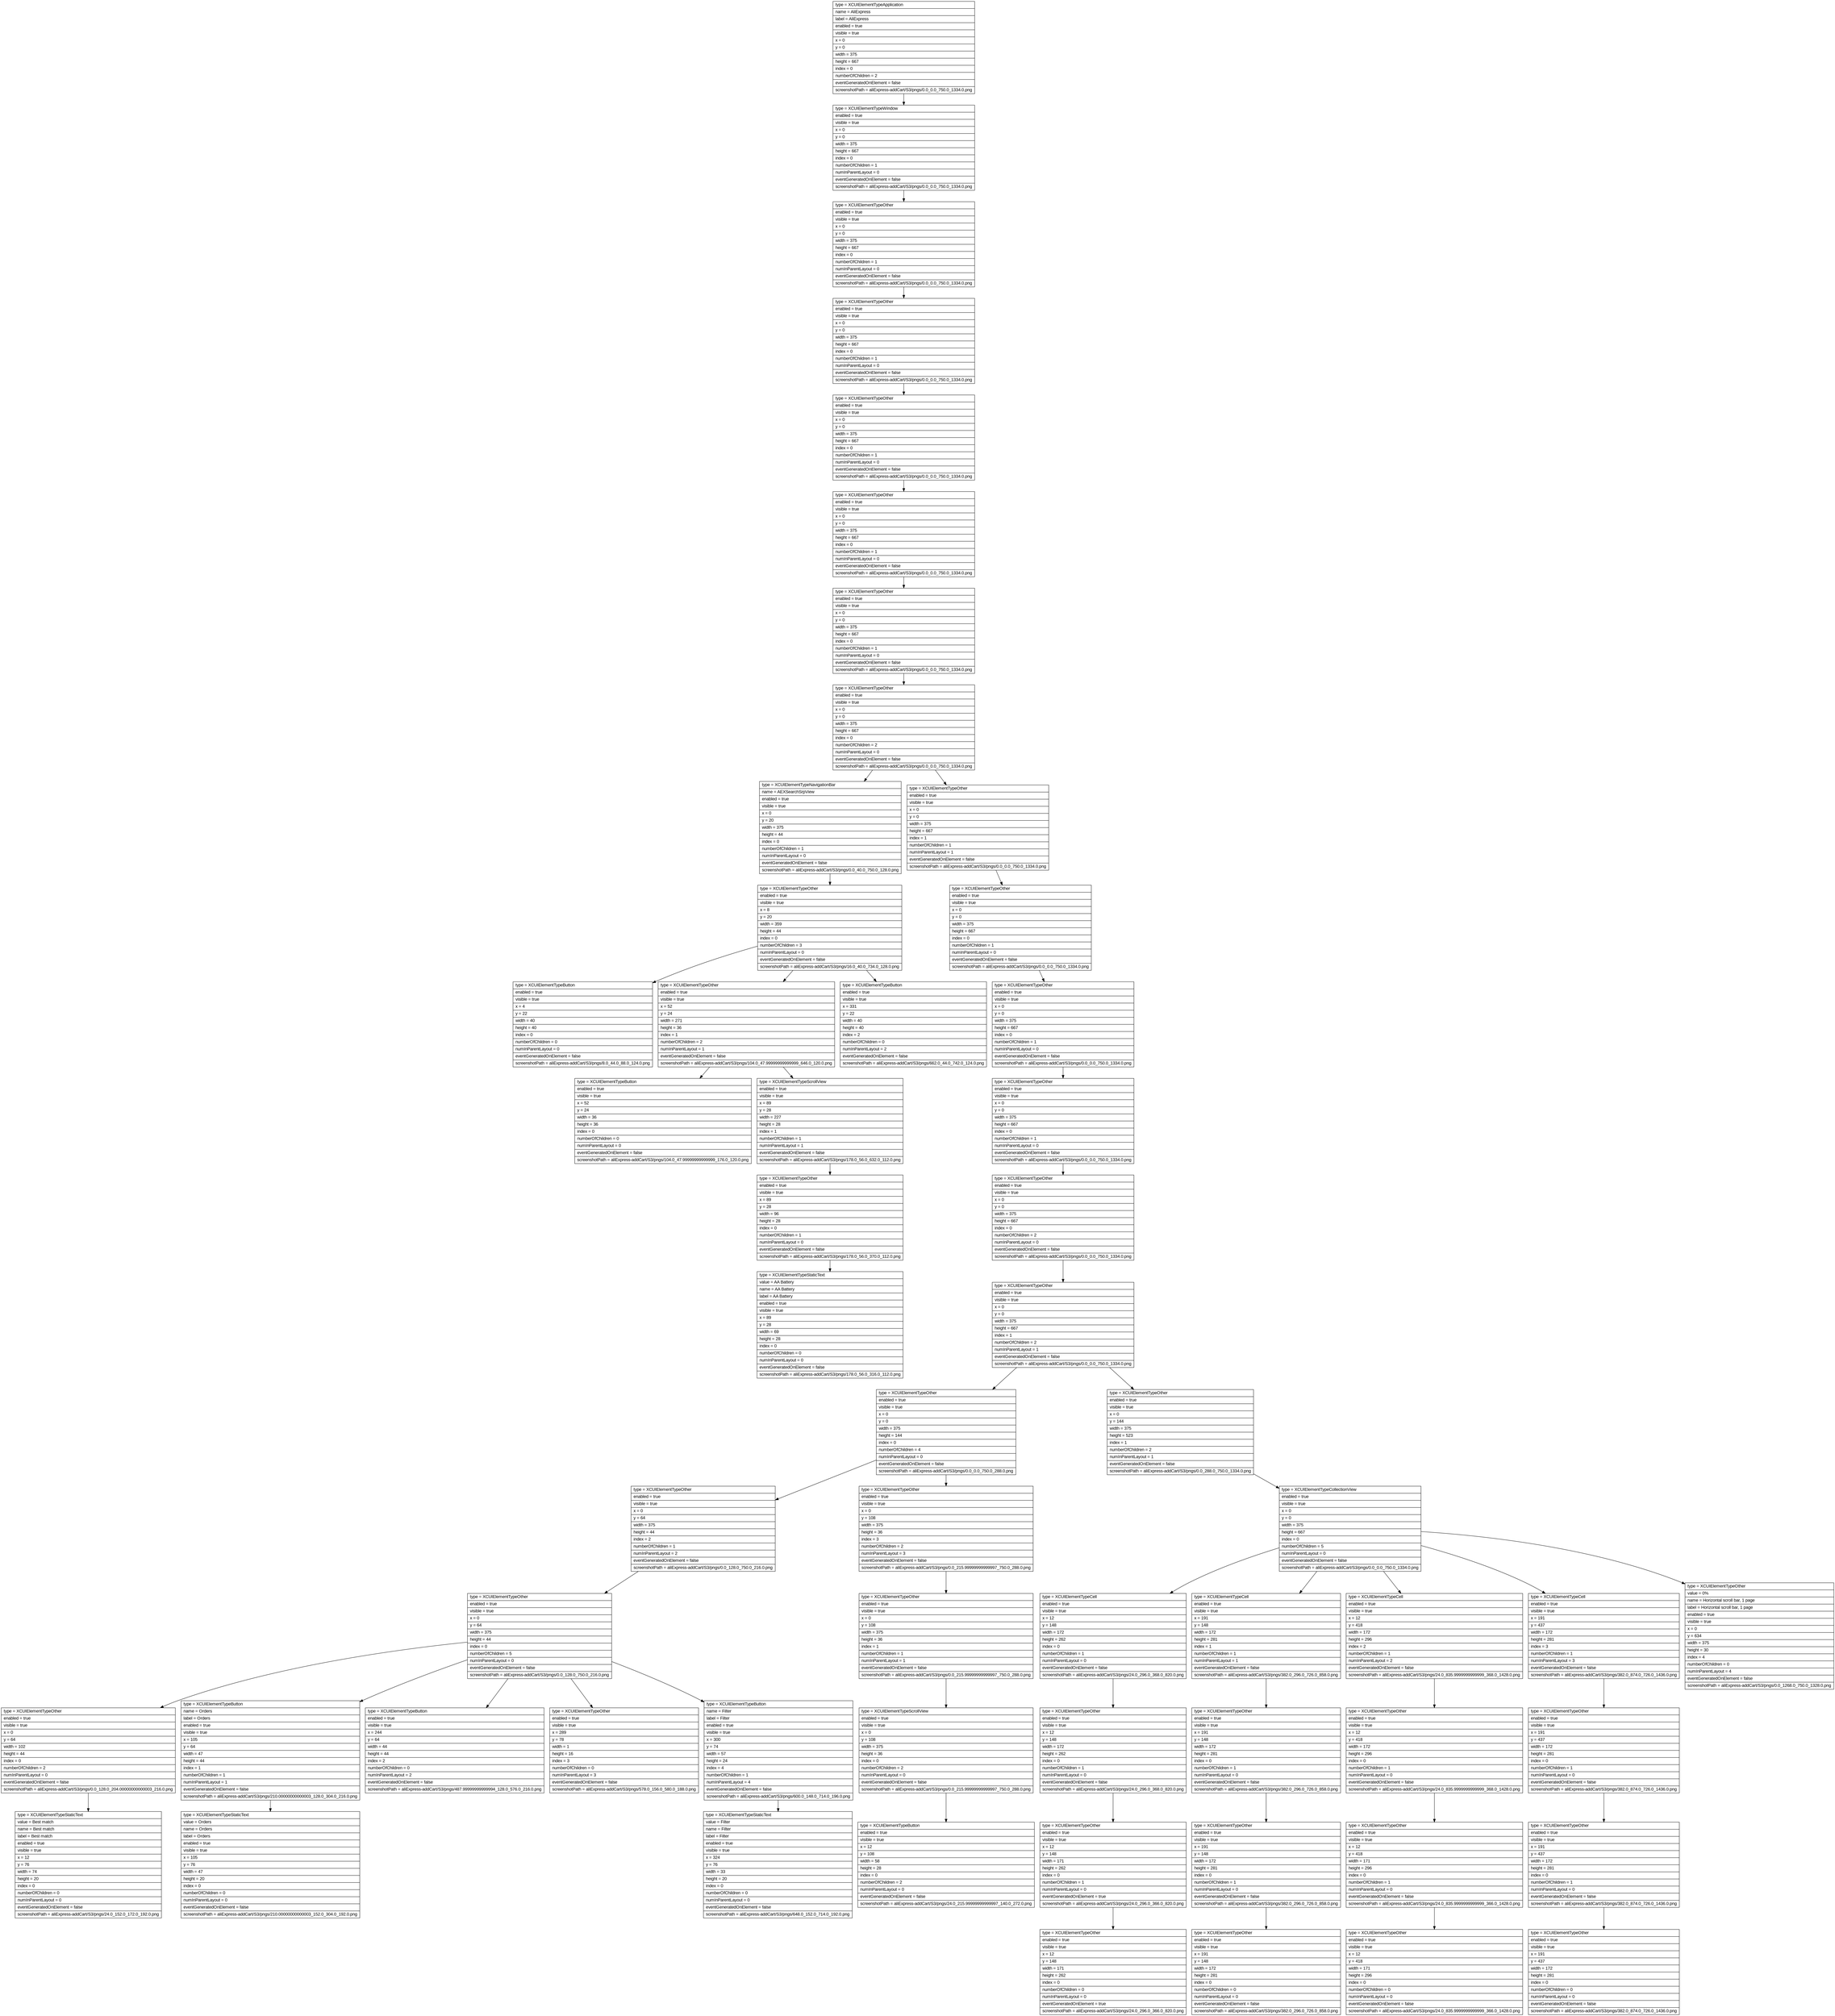 digraph Layout {

	node [shape=record fontname=Arial];

	0	[label="{type = XCUIElementTypeApplication\l|name = AliExpress\l|label = AliExpress\l|enabled = true\l|visible = true\l|x = 0\l|y = 0\l|width = 375\l|height = 667\l|index = 0\l|numberOfChildren = 2\l|eventGeneratedOnElement = false \l|screenshotPath = aliExpress-addCart/S3/pngs/0.0_0.0_750.0_1334.0.png\l}"]
	1	[label="{type = XCUIElementTypeWindow\l|enabled = true\l|visible = true\l|x = 0\l|y = 0\l|width = 375\l|height = 667\l|index = 0\l|numberOfChildren = 1\l|numInParentLayout = 0\l|eventGeneratedOnElement = false \l|screenshotPath = aliExpress-addCart/S3/pngs/0.0_0.0_750.0_1334.0.png\l}"]
	2	[label="{type = XCUIElementTypeOther\l|enabled = true\l|visible = true\l|x = 0\l|y = 0\l|width = 375\l|height = 667\l|index = 0\l|numberOfChildren = 1\l|numInParentLayout = 0\l|eventGeneratedOnElement = false \l|screenshotPath = aliExpress-addCart/S3/pngs/0.0_0.0_750.0_1334.0.png\l}"]
	3	[label="{type = XCUIElementTypeOther\l|enabled = true\l|visible = true\l|x = 0\l|y = 0\l|width = 375\l|height = 667\l|index = 0\l|numberOfChildren = 1\l|numInParentLayout = 0\l|eventGeneratedOnElement = false \l|screenshotPath = aliExpress-addCart/S3/pngs/0.0_0.0_750.0_1334.0.png\l}"]
	4	[label="{type = XCUIElementTypeOther\l|enabled = true\l|visible = true\l|x = 0\l|y = 0\l|width = 375\l|height = 667\l|index = 0\l|numberOfChildren = 1\l|numInParentLayout = 0\l|eventGeneratedOnElement = false \l|screenshotPath = aliExpress-addCart/S3/pngs/0.0_0.0_750.0_1334.0.png\l}"]
	5	[label="{type = XCUIElementTypeOther\l|enabled = true\l|visible = true\l|x = 0\l|y = 0\l|width = 375\l|height = 667\l|index = 0\l|numberOfChildren = 1\l|numInParentLayout = 0\l|eventGeneratedOnElement = false \l|screenshotPath = aliExpress-addCart/S3/pngs/0.0_0.0_750.0_1334.0.png\l}"]
	6	[label="{type = XCUIElementTypeOther\l|enabled = true\l|visible = true\l|x = 0\l|y = 0\l|width = 375\l|height = 667\l|index = 0\l|numberOfChildren = 1\l|numInParentLayout = 0\l|eventGeneratedOnElement = false \l|screenshotPath = aliExpress-addCart/S3/pngs/0.0_0.0_750.0_1334.0.png\l}"]
	7	[label="{type = XCUIElementTypeOther\l|enabled = true\l|visible = true\l|x = 0\l|y = 0\l|width = 375\l|height = 667\l|index = 0\l|numberOfChildren = 2\l|numInParentLayout = 0\l|eventGeneratedOnElement = false \l|screenshotPath = aliExpress-addCart/S3/pngs/0.0_0.0_750.0_1334.0.png\l}"]
	8	[label="{type = XCUIElementTypeNavigationBar\l|name = AEXSearchSrpView\l|enabled = true\l|visible = true\l|x = 0\l|y = 20\l|width = 375\l|height = 44\l|index = 0\l|numberOfChildren = 1\l|numInParentLayout = 0\l|eventGeneratedOnElement = false \l|screenshotPath = aliExpress-addCart/S3/pngs/0.0_40.0_750.0_128.0.png\l}"]
	9	[label="{type = XCUIElementTypeOther\l|enabled = true\l|visible = true\l|x = 0\l|y = 0\l|width = 375\l|height = 667\l|index = 1\l|numberOfChildren = 1\l|numInParentLayout = 1\l|eventGeneratedOnElement = false \l|screenshotPath = aliExpress-addCart/S3/pngs/0.0_0.0_750.0_1334.0.png\l}"]
	10	[label="{type = XCUIElementTypeOther\l|enabled = true\l|visible = true\l|x = 8\l|y = 20\l|width = 359\l|height = 44\l|index = 0\l|numberOfChildren = 3\l|numInParentLayout = 0\l|eventGeneratedOnElement = false \l|screenshotPath = aliExpress-addCart/S3/pngs/16.0_40.0_734.0_128.0.png\l}"]
	11	[label="{type = XCUIElementTypeOther\l|enabled = true\l|visible = true\l|x = 0\l|y = 0\l|width = 375\l|height = 667\l|index = 0\l|numberOfChildren = 1\l|numInParentLayout = 0\l|eventGeneratedOnElement = false \l|screenshotPath = aliExpress-addCart/S3/pngs/0.0_0.0_750.0_1334.0.png\l}"]
	12	[label="{type = XCUIElementTypeButton\l|enabled = true\l|visible = true\l|x = 4\l|y = 22\l|width = 40\l|height = 40\l|index = 0\l|numberOfChildren = 0\l|numInParentLayout = 0\l|eventGeneratedOnElement = false \l|screenshotPath = aliExpress-addCart/S3/pngs/8.0_44.0_88.0_124.0.png\l}"]
	13	[label="{type = XCUIElementTypeOther\l|enabled = true\l|visible = true\l|x = 52\l|y = 24\l|width = 271\l|height = 36\l|index = 1\l|numberOfChildren = 2\l|numInParentLayout = 1\l|eventGeneratedOnElement = false \l|screenshotPath = aliExpress-addCart/S3/pngs/104.0_47.99999999999999_646.0_120.0.png\l}"]
	14	[label="{type = XCUIElementTypeButton\l|enabled = true\l|visible = true\l|x = 331\l|y = 22\l|width = 40\l|height = 40\l|index = 2\l|numberOfChildren = 0\l|numInParentLayout = 2\l|eventGeneratedOnElement = false \l|screenshotPath = aliExpress-addCart/S3/pngs/662.0_44.0_742.0_124.0.png\l}"]
	15	[label="{type = XCUIElementTypeOther\l|enabled = true\l|visible = true\l|x = 0\l|y = 0\l|width = 375\l|height = 667\l|index = 0\l|numberOfChildren = 1\l|numInParentLayout = 0\l|eventGeneratedOnElement = false \l|screenshotPath = aliExpress-addCart/S3/pngs/0.0_0.0_750.0_1334.0.png\l}"]
	16	[label="{type = XCUIElementTypeButton\l|enabled = true\l|visible = true\l|x = 52\l|y = 24\l|width = 36\l|height = 36\l|index = 0\l|numberOfChildren = 0\l|numInParentLayout = 0\l|eventGeneratedOnElement = false \l|screenshotPath = aliExpress-addCart/S3/pngs/104.0_47.99999999999999_176.0_120.0.png\l}"]
	17	[label="{type = XCUIElementTypeScrollView\l|enabled = true\l|visible = true\l|x = 89\l|y = 28\l|width = 227\l|height = 28\l|index = 1\l|numberOfChildren = 1\l|numInParentLayout = 1\l|eventGeneratedOnElement = false \l|screenshotPath = aliExpress-addCart/S3/pngs/178.0_56.0_632.0_112.0.png\l}"]
	18	[label="{type = XCUIElementTypeOther\l|enabled = true\l|visible = true\l|x = 0\l|y = 0\l|width = 375\l|height = 667\l|index = 0\l|numberOfChildren = 1\l|numInParentLayout = 0\l|eventGeneratedOnElement = false \l|screenshotPath = aliExpress-addCart/S3/pngs/0.0_0.0_750.0_1334.0.png\l}"]
	19	[label="{type = XCUIElementTypeOther\l|enabled = true\l|visible = true\l|x = 89\l|y = 28\l|width = 96\l|height = 28\l|index = 0\l|numberOfChildren = 1\l|numInParentLayout = 0\l|eventGeneratedOnElement = false \l|screenshotPath = aliExpress-addCart/S3/pngs/178.0_56.0_370.0_112.0.png\l}"]
	20	[label="{type = XCUIElementTypeOther\l|enabled = true\l|visible = true\l|x = 0\l|y = 0\l|width = 375\l|height = 667\l|index = 0\l|numberOfChildren = 2\l|numInParentLayout = 0\l|eventGeneratedOnElement = false \l|screenshotPath = aliExpress-addCart/S3/pngs/0.0_0.0_750.0_1334.0.png\l}"]
	21	[label="{type = XCUIElementTypeStaticText\l|value = AA Battery\l|name = AA Battery\l|label = AA Battery\l|enabled = true\l|visible = true\l|x = 89\l|y = 28\l|width = 69\l|height = 28\l|index = 0\l|numberOfChildren = 0\l|numInParentLayout = 0\l|eventGeneratedOnElement = false \l|screenshotPath = aliExpress-addCart/S3/pngs/178.0_56.0_316.0_112.0.png\l}"]
	22	[label="{type = XCUIElementTypeOther\l|enabled = true\l|visible = true\l|x = 0\l|y = 0\l|width = 375\l|height = 667\l|index = 1\l|numberOfChildren = 2\l|numInParentLayout = 1\l|eventGeneratedOnElement = false \l|screenshotPath = aliExpress-addCart/S3/pngs/0.0_0.0_750.0_1334.0.png\l}"]
	23	[label="{type = XCUIElementTypeOther\l|enabled = true\l|visible = true\l|x = 0\l|y = 0\l|width = 375\l|height = 144\l|index = 0\l|numberOfChildren = 4\l|numInParentLayout = 0\l|eventGeneratedOnElement = false \l|screenshotPath = aliExpress-addCart/S3/pngs/0.0_0.0_750.0_288.0.png\l}"]
	24	[label="{type = XCUIElementTypeOther\l|enabled = true\l|visible = true\l|x = 0\l|y = 144\l|width = 375\l|height = 523\l|index = 1\l|numberOfChildren = 2\l|numInParentLayout = 1\l|eventGeneratedOnElement = false \l|screenshotPath = aliExpress-addCart/S3/pngs/0.0_288.0_750.0_1334.0.png\l}"]
	25	[label="{type = XCUIElementTypeOther\l|enabled = true\l|visible = true\l|x = 0\l|y = 64\l|width = 375\l|height = 44\l|index = 2\l|numberOfChildren = 1\l|numInParentLayout = 2\l|eventGeneratedOnElement = false \l|screenshotPath = aliExpress-addCart/S3/pngs/0.0_128.0_750.0_216.0.png\l}"]
	26	[label="{type = XCUIElementTypeOther\l|enabled = true\l|visible = true\l|x = 0\l|y = 108\l|width = 375\l|height = 36\l|index = 3\l|numberOfChildren = 2\l|numInParentLayout = 3\l|eventGeneratedOnElement = false \l|screenshotPath = aliExpress-addCart/S3/pngs/0.0_215.99999999999997_750.0_288.0.png\l}"]
	27	[label="{type = XCUIElementTypeCollectionView\l|enabled = true\l|visible = true\l|x = 0\l|y = 0\l|width = 375\l|height = 667\l|index = 0\l|numberOfChildren = 5\l|numInParentLayout = 0\l|eventGeneratedOnElement = false \l|screenshotPath = aliExpress-addCart/S3/pngs/0.0_0.0_750.0_1334.0.png\l}"]
	28	[label="{type = XCUIElementTypeOther\l|enabled = true\l|visible = true\l|x = 0\l|y = 64\l|width = 375\l|height = 44\l|index = 0\l|numberOfChildren = 5\l|numInParentLayout = 0\l|eventGeneratedOnElement = false \l|screenshotPath = aliExpress-addCart/S3/pngs/0.0_128.0_750.0_216.0.png\l}"]
	29	[label="{type = XCUIElementTypeOther\l|enabled = true\l|visible = true\l|x = 0\l|y = 108\l|width = 375\l|height = 36\l|index = 1\l|numberOfChildren = 1\l|numInParentLayout = 1\l|eventGeneratedOnElement = false \l|screenshotPath = aliExpress-addCart/S3/pngs/0.0_215.99999999999997_750.0_288.0.png\l}"]
	30	[label="{type = XCUIElementTypeCell\l|enabled = true\l|visible = true\l|x = 12\l|y = 148\l|width = 172\l|height = 262\l|index = 0\l|numberOfChildren = 1\l|numInParentLayout = 0\l|eventGeneratedOnElement = false \l|screenshotPath = aliExpress-addCart/S3/pngs/24.0_296.0_368.0_820.0.png\l}"]
	31	[label="{type = XCUIElementTypeCell\l|enabled = true\l|visible = true\l|x = 191\l|y = 148\l|width = 172\l|height = 281\l|index = 1\l|numberOfChildren = 1\l|numInParentLayout = 1\l|eventGeneratedOnElement = false \l|screenshotPath = aliExpress-addCart/S3/pngs/382.0_296.0_726.0_858.0.png\l}"]
	32	[label="{type = XCUIElementTypeCell\l|enabled = true\l|visible = true\l|x = 12\l|y = 418\l|width = 172\l|height = 296\l|index = 2\l|numberOfChildren = 1\l|numInParentLayout = 2\l|eventGeneratedOnElement = false \l|screenshotPath = aliExpress-addCart/S3/pngs/24.0_835.9999999999999_368.0_1428.0.png\l}"]
	33	[label="{type = XCUIElementTypeCell\l|enabled = true\l|visible = true\l|x = 191\l|y = 437\l|width = 172\l|height = 281\l|index = 3\l|numberOfChildren = 1\l|numInParentLayout = 3\l|eventGeneratedOnElement = false \l|screenshotPath = aliExpress-addCart/S3/pngs/382.0_874.0_726.0_1436.0.png\l}"]
	34	[label="{type = XCUIElementTypeOther\l|value = 0%\l|name = Horizontal scroll bar, 1 page\l|label = Horizontal scroll bar, 1 page\l|enabled = true\l|visible = true\l|x = 0\l|y = 634\l|width = 375\l|height = 30\l|index = 4\l|numberOfChildren = 0\l|numInParentLayout = 4\l|eventGeneratedOnElement = false \l|screenshotPath = aliExpress-addCart/S3/pngs/0.0_1268.0_750.0_1328.0.png\l}"]
	35	[label="{type = XCUIElementTypeOther\l|enabled = true\l|visible = true\l|x = 0\l|y = 64\l|width = 102\l|height = 44\l|index = 0\l|numberOfChildren = 2\l|numInParentLayout = 0\l|eventGeneratedOnElement = false \l|screenshotPath = aliExpress-addCart/S3/pngs/0.0_128.0_204.00000000000003_216.0.png\l}"]
	36	[label="{type = XCUIElementTypeButton\l|name = Orders\l|label = Orders\l|enabled = true\l|visible = true\l|x = 105\l|y = 64\l|width = 47\l|height = 44\l|index = 1\l|numberOfChildren = 1\l|numInParentLayout = 1\l|eventGeneratedOnElement = false \l|screenshotPath = aliExpress-addCart/S3/pngs/210.00000000000003_128.0_304.0_216.0.png\l}"]
	37	[label="{type = XCUIElementTypeButton\l|enabled = true\l|visible = true\l|x = 244\l|y = 64\l|width = 44\l|height = 44\l|index = 2\l|numberOfChildren = 0\l|numInParentLayout = 2\l|eventGeneratedOnElement = false \l|screenshotPath = aliExpress-addCart/S3/pngs/487.99999999999994_128.0_576.0_216.0.png\l}"]
	38	[label="{type = XCUIElementTypeOther\l|enabled = true\l|visible = true\l|x = 289\l|y = 78\l|width = 1\l|height = 16\l|index = 3\l|numberOfChildren = 0\l|numInParentLayout = 3\l|eventGeneratedOnElement = false \l|screenshotPath = aliExpress-addCart/S3/pngs/578.0_156.0_580.0_188.0.png\l}"]
	39	[label="{type = XCUIElementTypeButton\l|name = Filter\l|label = Filter\l|enabled = true\l|visible = true\l|x = 300\l|y = 74\l|width = 57\l|height = 24\l|index = 4\l|numberOfChildren = 1\l|numInParentLayout = 4\l|eventGeneratedOnElement = false \l|screenshotPath = aliExpress-addCart/S3/pngs/600.0_148.0_714.0_196.0.png\l}"]
	40	[label="{type = XCUIElementTypeScrollView\l|enabled = true\l|visible = true\l|x = 0\l|y = 108\l|width = 375\l|height = 36\l|index = 0\l|numberOfChildren = 2\l|numInParentLayout = 0\l|eventGeneratedOnElement = false \l|screenshotPath = aliExpress-addCart/S3/pngs/0.0_215.99999999999997_750.0_288.0.png\l}"]
	41	[label="{type = XCUIElementTypeOther\l|enabled = true\l|visible = true\l|x = 12\l|y = 148\l|width = 172\l|height = 262\l|index = 0\l|numberOfChildren = 1\l|numInParentLayout = 0\l|eventGeneratedOnElement = false \l|screenshotPath = aliExpress-addCart/S3/pngs/24.0_296.0_368.0_820.0.png\l}"]
	42	[label="{type = XCUIElementTypeOther\l|enabled = true\l|visible = true\l|x = 191\l|y = 148\l|width = 172\l|height = 281\l|index = 0\l|numberOfChildren = 1\l|numInParentLayout = 0\l|eventGeneratedOnElement = false \l|screenshotPath = aliExpress-addCart/S3/pngs/382.0_296.0_726.0_858.0.png\l}"]
	43	[label="{type = XCUIElementTypeOther\l|enabled = true\l|visible = true\l|x = 12\l|y = 418\l|width = 172\l|height = 296\l|index = 0\l|numberOfChildren = 1\l|numInParentLayout = 0\l|eventGeneratedOnElement = false \l|screenshotPath = aliExpress-addCart/S3/pngs/24.0_835.9999999999999_368.0_1428.0.png\l}"]
	44	[label="{type = XCUIElementTypeOther\l|enabled = true\l|visible = true\l|x = 191\l|y = 437\l|width = 172\l|height = 281\l|index = 0\l|numberOfChildren = 1\l|numInParentLayout = 0\l|eventGeneratedOnElement = false \l|screenshotPath = aliExpress-addCart/S3/pngs/382.0_874.0_726.0_1436.0.png\l}"]
	45	[label="{type = XCUIElementTypeStaticText\l|value = Best match\l|name = Best match\l|label = Best match\l|enabled = true\l|visible = true\l|x = 12\l|y = 76\l|width = 74\l|height = 20\l|index = 0\l|numberOfChildren = 0\l|numInParentLayout = 0\l|eventGeneratedOnElement = false \l|screenshotPath = aliExpress-addCart/S3/pngs/24.0_152.0_172.0_192.0.png\l}"]
	46	[label="{type = XCUIElementTypeStaticText\l|value = Orders\l|name = Orders\l|label = Orders\l|enabled = true\l|visible = true\l|x = 105\l|y = 76\l|width = 47\l|height = 20\l|index = 0\l|numberOfChildren = 0\l|numInParentLayout = 0\l|eventGeneratedOnElement = false \l|screenshotPath = aliExpress-addCart/S3/pngs/210.00000000000003_152.0_304.0_192.0.png\l}"]
	47	[label="{type = XCUIElementTypeStaticText\l|value = Filter\l|name = Filter\l|label = Filter\l|enabled = true\l|visible = true\l|x = 324\l|y = 76\l|width = 33\l|height = 20\l|index = 0\l|numberOfChildren = 0\l|numInParentLayout = 0\l|eventGeneratedOnElement = false \l|screenshotPath = aliExpress-addCart/S3/pngs/648.0_152.0_714.0_192.0.png\l}"]
	48	[label="{type = XCUIElementTypeButton\l|enabled = true\l|visible = true\l|x = 12\l|y = 108\l|width = 58\l|height = 28\l|index = 0\l|numberOfChildren = 2\l|numInParentLayout = 0\l|eventGeneratedOnElement = false \l|screenshotPath = aliExpress-addCart/S3/pngs/24.0_215.99999999999997_140.0_272.0.png\l}"]
	49	[label="{type = XCUIElementTypeOther\l|enabled = true\l|visible = true\l|x = 12\l|y = 148\l|width = 171\l|height = 262\l|index = 0\l|numberOfChildren = 1\l|numInParentLayout = 0\l|eventGeneratedOnElement = true \l|screenshotPath = aliExpress-addCart/S3/pngs/24.0_296.0_366.0_820.0.png\l}"]
	50	[label="{type = XCUIElementTypeOther\l|enabled = true\l|visible = true\l|x = 191\l|y = 148\l|width = 172\l|height = 281\l|index = 0\l|numberOfChildren = 1\l|numInParentLayout = 0\l|eventGeneratedOnElement = false \l|screenshotPath = aliExpress-addCart/S3/pngs/382.0_296.0_726.0_858.0.png\l}"]
	51	[label="{type = XCUIElementTypeOther\l|enabled = true\l|visible = true\l|x = 12\l|y = 418\l|width = 171\l|height = 296\l|index = 0\l|numberOfChildren = 1\l|numInParentLayout = 0\l|eventGeneratedOnElement = false \l|screenshotPath = aliExpress-addCart/S3/pngs/24.0_835.9999999999999_366.0_1428.0.png\l}"]
	52	[label="{type = XCUIElementTypeOther\l|enabled = true\l|visible = true\l|x = 191\l|y = 437\l|width = 172\l|height = 281\l|index = 0\l|numberOfChildren = 1\l|numInParentLayout = 0\l|eventGeneratedOnElement = false \l|screenshotPath = aliExpress-addCart/S3/pngs/382.0_874.0_726.0_1436.0.png\l}"]
	53	[label="{type = XCUIElementTypeOther\l|enabled = true\l|visible = true\l|x = 12\l|y = 148\l|width = 171\l|height = 262\l|index = 0\l|numberOfChildren = 0\l|numInParentLayout = 0\l|eventGeneratedOnElement = true \l|screenshotPath = aliExpress-addCart/S3/pngs/24.0_296.0_366.0_820.0.png\l}"]
	54	[label="{type = XCUIElementTypeOther\l|enabled = true\l|visible = true\l|x = 191\l|y = 148\l|width = 172\l|height = 281\l|index = 0\l|numberOfChildren = 0\l|numInParentLayout = 0\l|eventGeneratedOnElement = false \l|screenshotPath = aliExpress-addCart/S3/pngs/382.0_296.0_726.0_858.0.png\l}"]
	55	[label="{type = XCUIElementTypeOther\l|enabled = true\l|visible = true\l|x = 12\l|y = 418\l|width = 171\l|height = 296\l|index = 0\l|numberOfChildren = 0\l|numInParentLayout = 0\l|eventGeneratedOnElement = false \l|screenshotPath = aliExpress-addCart/S3/pngs/24.0_835.9999999999999_366.0_1428.0.png\l}"]
	56	[label="{type = XCUIElementTypeOther\l|enabled = true\l|visible = true\l|x = 191\l|y = 437\l|width = 172\l|height = 281\l|index = 0\l|numberOfChildren = 0\l|numInParentLayout = 0\l|eventGeneratedOnElement = false \l|screenshotPath = aliExpress-addCart/S3/pngs/382.0_874.0_726.0_1436.0.png\l}"]


	0 -> 1
	1 -> 2
	2 -> 3
	3 -> 4
	4 -> 5
	5 -> 6
	6 -> 7
	7 -> 8
	7 -> 9
	8 -> 10
	9 -> 11
	10 -> 12
	10 -> 13
	10 -> 14
	11 -> 15
	13 -> 16
	13 -> 17
	15 -> 18
	17 -> 19
	18 -> 20
	19 -> 21
	20 -> 22
	22 -> 23
	22 -> 24
	23 -> 25
	23 -> 26
	24 -> 27
	25 -> 28
	26 -> 29
	27 -> 30
	27 -> 31
	27 -> 32
	27 -> 33
	27 -> 34
	28 -> 35
	28 -> 36
	28 -> 37
	28 -> 38
	28 -> 39
	29 -> 40
	30 -> 41
	31 -> 42
	32 -> 43
	33 -> 44
	35 -> 45
	36 -> 46
	39 -> 47
	40 -> 48
	41 -> 49
	42 -> 50
	43 -> 51
	44 -> 52
	49 -> 53
	50 -> 54
	51 -> 55
	52 -> 56


}